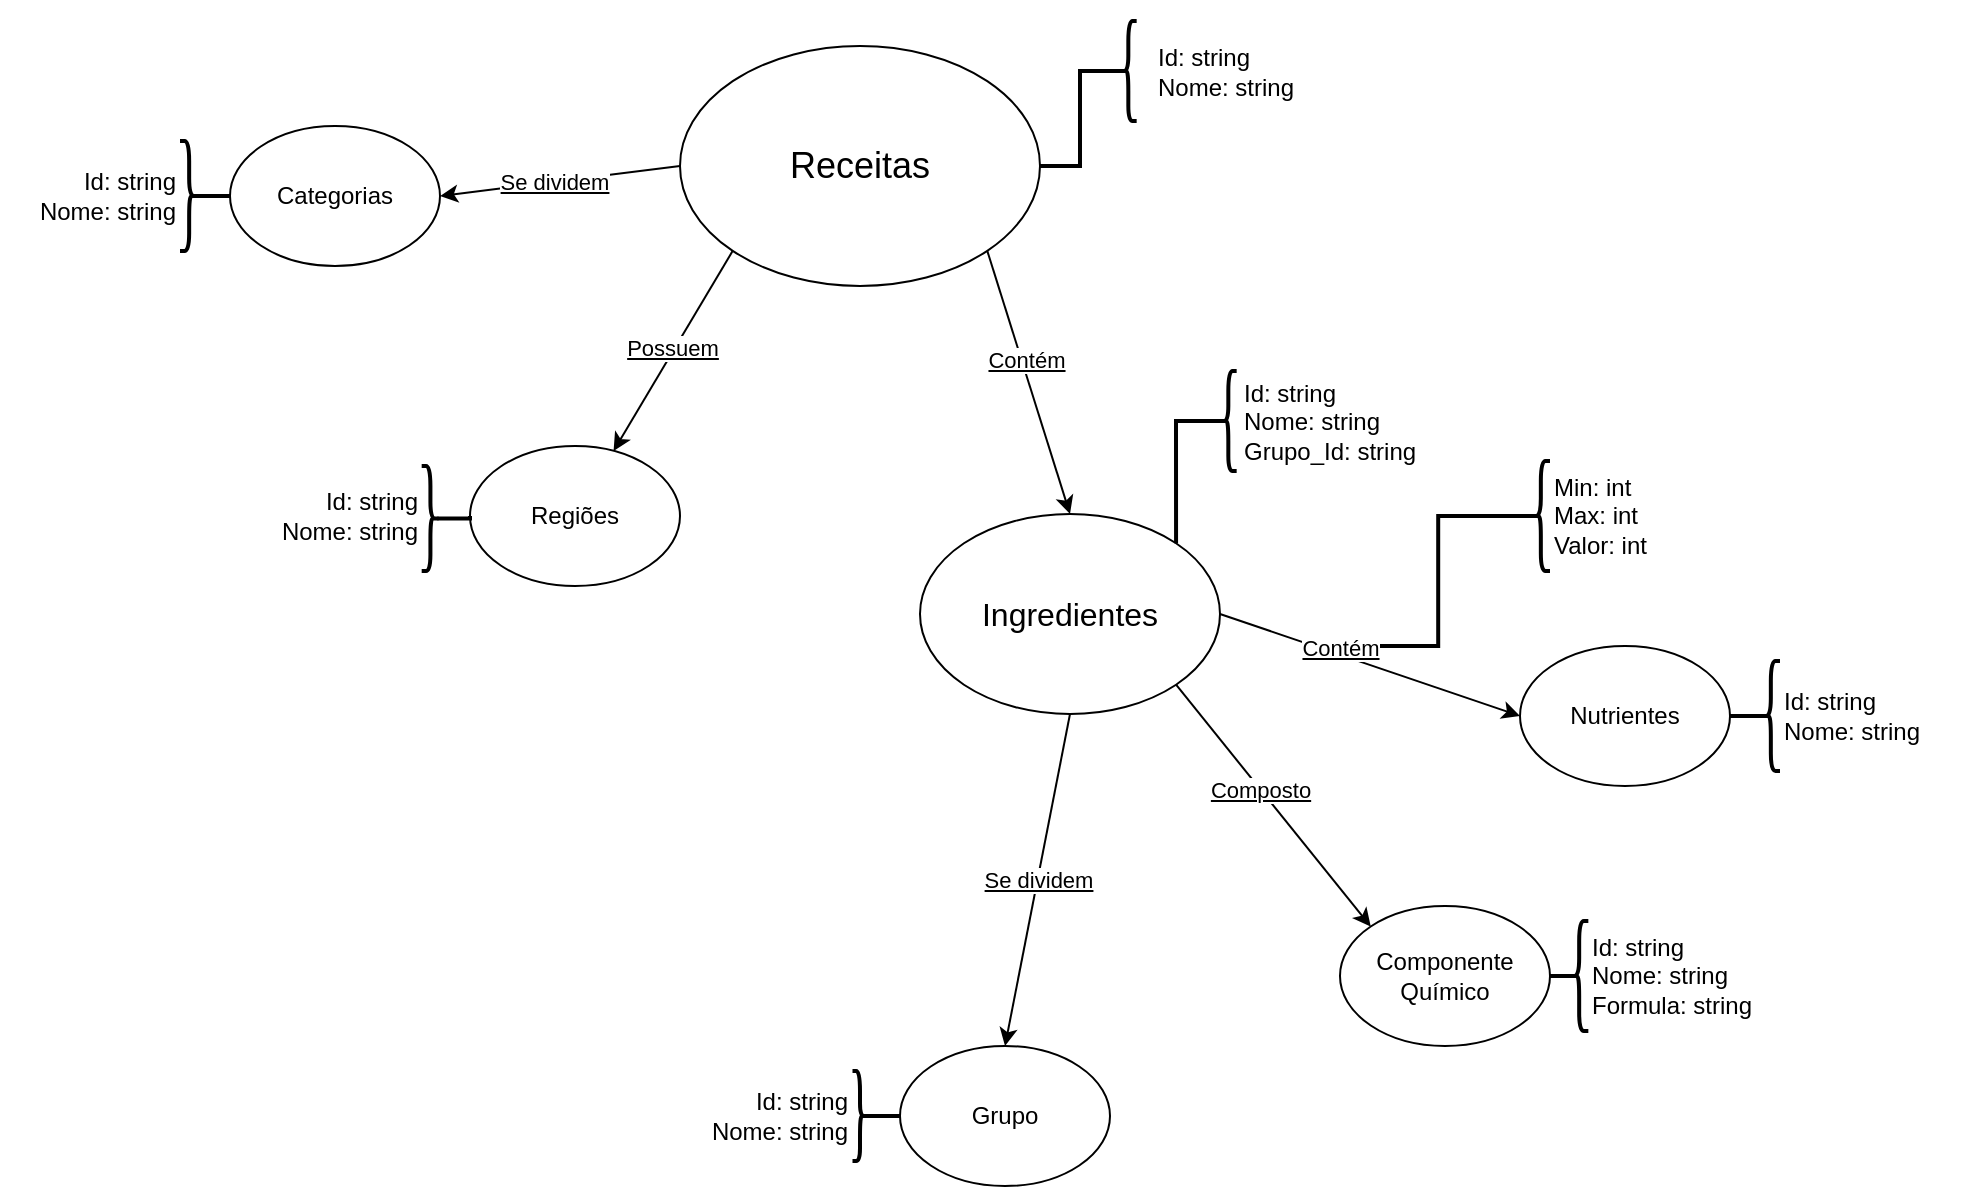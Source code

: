 <mxfile version="22.1.5" type="github">
  <diagram name="Página-1" id="Kyzij5bcBLk1cjqX6Q2O">
    <mxGraphModel dx="1639" dy="901" grid="1" gridSize="10" guides="1" tooltips="1" connect="1" arrows="1" fold="1" page="1" pageScale="1" pageWidth="583" pageHeight="827" math="0" shadow="0">
      <root>
        <mxCell id="0" />
        <mxCell id="1" parent="0" />
        <mxCell id="10nZllxXcGLsS7aEzpjF-1" value="&lt;font style=&quot;font-size: 18px;&quot;&gt;Receitas&lt;/font&gt;" style="ellipse;whiteSpace=wrap;html=1;" parent="1" vertex="1">
          <mxGeometry x="430" y="130" width="180" height="120" as="geometry" />
        </mxCell>
        <mxCell id="10nZllxXcGLsS7aEzpjF-2" value="&lt;font style=&quot;font-size: 16px;&quot;&gt;Ingredientes&lt;/font&gt;" style="ellipse;whiteSpace=wrap;html=1;" parent="1" vertex="1">
          <mxGeometry x="550" y="364" width="150" height="100" as="geometry" />
        </mxCell>
        <mxCell id="10nZllxXcGLsS7aEzpjF-3" value="Regiões" style="ellipse;whiteSpace=wrap;html=1;" parent="1" vertex="1">
          <mxGeometry x="325" y="330" width="105" height="70" as="geometry" />
        </mxCell>
        <mxCell id="10nZllxXcGLsS7aEzpjF-4" value="Categorias" style="ellipse;whiteSpace=wrap;html=1;" parent="1" vertex="1">
          <mxGeometry x="205" y="170" width="105" height="70" as="geometry" />
        </mxCell>
        <mxCell id="10nZllxXcGLsS7aEzpjF-5" value="Componente&lt;br&gt;Químico" style="ellipse;whiteSpace=wrap;html=1;" parent="1" vertex="1">
          <mxGeometry x="760" y="560" width="105" height="70" as="geometry" />
        </mxCell>
        <mxCell id="10nZllxXcGLsS7aEzpjF-6" value="Nutrientes" style="ellipse;whiteSpace=wrap;html=1;" parent="1" vertex="1">
          <mxGeometry x="850" y="430" width="105" height="70" as="geometry" />
        </mxCell>
        <mxCell id="10nZllxXcGLsS7aEzpjF-7" value="Grupo" style="ellipse;whiteSpace=wrap;html=1;" parent="1" vertex="1">
          <mxGeometry x="540" y="630" width="105" height="70" as="geometry" />
        </mxCell>
        <mxCell id="10nZllxXcGLsS7aEzpjF-8" value="" style="endArrow=classic;html=1;rounded=0;exitX=0;exitY=0.5;exitDx=0;exitDy=0;entryX=1;entryY=0.5;entryDx=0;entryDy=0;" parent="1" source="10nZllxXcGLsS7aEzpjF-1" target="10nZllxXcGLsS7aEzpjF-4" edge="1">
          <mxGeometry width="50" height="50" relative="1" as="geometry">
            <mxPoint x="510" y="460" as="sourcePoint" />
            <mxPoint x="560" y="410" as="targetPoint" />
          </mxGeometry>
        </mxCell>
        <mxCell id="10nZllxXcGLsS7aEzpjF-16" value="&lt;u&gt;Se dividem&lt;/u&gt;" style="edgeLabel;html=1;align=center;verticalAlign=middle;resizable=0;points=[];" parent="10nZllxXcGLsS7aEzpjF-8" vertex="1" connectable="0">
          <mxGeometry x="0.056" relative="1" as="geometry">
            <mxPoint as="offset" />
          </mxGeometry>
        </mxCell>
        <mxCell id="10nZllxXcGLsS7aEzpjF-9" value="" style="endArrow=classic;html=1;rounded=0;exitX=0;exitY=1;exitDx=0;exitDy=0;" parent="1" source="10nZllxXcGLsS7aEzpjF-1" target="10nZllxXcGLsS7aEzpjF-3" edge="1">
          <mxGeometry width="50" height="50" relative="1" as="geometry">
            <mxPoint x="510" y="460" as="sourcePoint" />
            <mxPoint x="560" y="410" as="targetPoint" />
          </mxGeometry>
        </mxCell>
        <mxCell id="10nZllxXcGLsS7aEzpjF-15" value="&lt;u&gt;Possuem&lt;/u&gt;" style="edgeLabel;html=1;align=center;verticalAlign=middle;resizable=0;points=[];" parent="10nZllxXcGLsS7aEzpjF-9" vertex="1" connectable="0">
          <mxGeometry x="0.009" y="-1" relative="1" as="geometry">
            <mxPoint y="-1" as="offset" />
          </mxGeometry>
        </mxCell>
        <mxCell id="10nZllxXcGLsS7aEzpjF-10" value="" style="endArrow=classic;html=1;rounded=0;exitX=1;exitY=1;exitDx=0;exitDy=0;entryX=0.5;entryY=0;entryDx=0;entryDy=0;" parent="1" source="10nZllxXcGLsS7aEzpjF-1" target="10nZllxXcGLsS7aEzpjF-2" edge="1">
          <mxGeometry width="50" height="50" relative="1" as="geometry">
            <mxPoint x="510" y="460" as="sourcePoint" />
            <mxPoint x="560" y="410" as="targetPoint" />
          </mxGeometry>
        </mxCell>
        <mxCell id="10nZllxXcGLsS7aEzpjF-14" value="&lt;u&gt;Contém&lt;/u&gt;" style="edgeLabel;html=1;align=center;verticalAlign=middle;resizable=0;points=[];" parent="10nZllxXcGLsS7aEzpjF-10" vertex="1" connectable="0">
          <mxGeometry x="-0.16" y="2" relative="1" as="geometry">
            <mxPoint as="offset" />
          </mxGeometry>
        </mxCell>
        <mxCell id="10nZllxXcGLsS7aEzpjF-11" value="" style="endArrow=classic;html=1;rounded=0;exitX=0.5;exitY=1;exitDx=0;exitDy=0;entryX=0.5;entryY=0;entryDx=0;entryDy=0;" parent="1" source="10nZllxXcGLsS7aEzpjF-2" target="10nZllxXcGLsS7aEzpjF-7" edge="1">
          <mxGeometry width="50" height="50" relative="1" as="geometry">
            <mxPoint x="710" y="510" as="sourcePoint" />
            <mxPoint x="760" y="460" as="targetPoint" />
          </mxGeometry>
        </mxCell>
        <mxCell id="10nZllxXcGLsS7aEzpjF-21" value="&lt;u&gt;Se dividem&lt;/u&gt;" style="edgeLabel;html=1;align=center;verticalAlign=middle;resizable=0;points=[];" parent="10nZllxXcGLsS7aEzpjF-11" vertex="1" connectable="0">
          <mxGeometry x="-0.006" relative="1" as="geometry">
            <mxPoint as="offset" />
          </mxGeometry>
        </mxCell>
        <mxCell id="10nZllxXcGLsS7aEzpjF-12" value="" style="endArrow=classic;html=1;rounded=0;exitX=1;exitY=1;exitDx=0;exitDy=0;entryX=0;entryY=0;entryDx=0;entryDy=0;" parent="1" source="10nZllxXcGLsS7aEzpjF-2" target="10nZllxXcGLsS7aEzpjF-5" edge="1">
          <mxGeometry width="50" height="50" relative="1" as="geometry">
            <mxPoint x="710" y="510" as="sourcePoint" />
            <mxPoint x="760" y="460" as="targetPoint" />
          </mxGeometry>
        </mxCell>
        <mxCell id="10nZllxXcGLsS7aEzpjF-20" value="&lt;u&gt;Composto&lt;/u&gt;" style="edgeLabel;html=1;align=center;verticalAlign=middle;resizable=0;points=[];" parent="10nZllxXcGLsS7aEzpjF-12" vertex="1" connectable="0">
          <mxGeometry x="-0.137" y="-1" relative="1" as="geometry">
            <mxPoint as="offset" />
          </mxGeometry>
        </mxCell>
        <mxCell id="10nZllxXcGLsS7aEzpjF-13" value="" style="endArrow=classic;html=1;rounded=0;entryX=0;entryY=0.5;entryDx=0;entryDy=0;exitX=1;exitY=0.5;exitDx=0;exitDy=0;" parent="1" source="10nZllxXcGLsS7aEzpjF-2" target="10nZllxXcGLsS7aEzpjF-6" edge="1">
          <mxGeometry width="50" height="50" relative="1" as="geometry">
            <mxPoint x="740" y="414" as="sourcePoint" />
            <mxPoint x="790" y="364" as="targetPoint" />
          </mxGeometry>
        </mxCell>
        <mxCell id="10nZllxXcGLsS7aEzpjF-19" value="&lt;u&gt;Contém&lt;/u&gt;" style="edgeLabel;html=1;align=center;verticalAlign=middle;resizable=0;points=[];" parent="10nZllxXcGLsS7aEzpjF-13" vertex="1" connectable="0">
          <mxGeometry x="-0.216" y="3" relative="1" as="geometry">
            <mxPoint as="offset" />
          </mxGeometry>
        </mxCell>
        <mxCell id="10nZllxXcGLsS7aEzpjF-58" style="edgeStyle=orthogonalEdgeStyle;rounded=0;orthogonalLoop=1;jettySize=auto;html=1;exitX=0.1;exitY=0.5;exitDx=0;exitDy=0;exitPerimeter=0;entryX=1;entryY=0.5;entryDx=0;entryDy=0;endArrow=none;endFill=0;strokeWidth=2;" parent="1" source="10nZllxXcGLsS7aEzpjF-22" target="10nZllxXcGLsS7aEzpjF-1" edge="1">
          <mxGeometry relative="1" as="geometry" />
        </mxCell>
        <mxCell id="10nZllxXcGLsS7aEzpjF-22" value="" style="shape=curlyBracket;whiteSpace=wrap;html=1;rounded=1;labelPosition=left;verticalLabelPosition=middle;align=right;verticalAlign=middle;strokeWidth=2;" parent="1" vertex="1">
          <mxGeometry x="650" y="117.5" width="8.33" height="50" as="geometry" />
        </mxCell>
        <mxCell id="10nZllxXcGLsS7aEzpjF-36" style="edgeStyle=orthogonalEdgeStyle;rounded=0;orthogonalLoop=1;jettySize=auto;html=1;exitX=0.1;exitY=0.5;exitDx=0;exitDy=0;exitPerimeter=0;entryX=0;entryY=0.5;entryDx=0;entryDy=0;endArrow=none;endFill=0;strokeWidth=2;" parent="1" source="10nZllxXcGLsS7aEzpjF-23" target="10nZllxXcGLsS7aEzpjF-4" edge="1">
          <mxGeometry relative="1" as="geometry" />
        </mxCell>
        <mxCell id="10nZllxXcGLsS7aEzpjF-23" value="" style="shape=curlyBracket;whiteSpace=wrap;html=1;rounded=1;flipH=1;labelPosition=right;verticalLabelPosition=middle;align=left;verticalAlign=middle;strokeWidth=2;" parent="1" vertex="1">
          <mxGeometry x="180" y="177.5" width="9.16" height="55" as="geometry" />
        </mxCell>
        <mxCell id="10nZllxXcGLsS7aEzpjF-35" style="edgeStyle=orthogonalEdgeStyle;rounded=0;orthogonalLoop=1;jettySize=auto;html=1;exitX=0.1;exitY=0.5;exitDx=0;exitDy=0;exitPerimeter=0;entryX=0;entryY=0.5;entryDx=0;entryDy=0;endArrow=none;endFill=0;strokeWidth=2;" parent="1" source="10nZllxXcGLsS7aEzpjF-24" target="10nZllxXcGLsS7aEzpjF-3" edge="1">
          <mxGeometry relative="1" as="geometry" />
        </mxCell>
        <mxCell id="10nZllxXcGLsS7aEzpjF-24" value="" style="shape=curlyBracket;whiteSpace=wrap;html=1;rounded=1;flipH=1;labelPosition=right;verticalLabelPosition=middle;align=left;verticalAlign=middle;strokeWidth=2;" parent="1" vertex="1">
          <mxGeometry x="300.84" y="340" width="8.74" height="52.5" as="geometry" />
        </mxCell>
        <mxCell id="10nZllxXcGLsS7aEzpjF-39" style="edgeStyle=orthogonalEdgeStyle;rounded=0;orthogonalLoop=1;jettySize=auto;html=1;exitX=0.1;exitY=0.5;exitDx=0;exitDy=0;exitPerimeter=0;entryX=1;entryY=0.5;entryDx=0;entryDy=0;endArrow=none;endFill=0;strokeWidth=2;" parent="1" source="10nZllxXcGLsS7aEzpjF-26" target="10nZllxXcGLsS7aEzpjF-5" edge="1">
          <mxGeometry relative="1" as="geometry" />
        </mxCell>
        <mxCell id="10nZllxXcGLsS7aEzpjF-26" value="" style="shape=curlyBracket;whiteSpace=wrap;html=1;rounded=1;labelPosition=left;verticalLabelPosition=middle;align=right;verticalAlign=middle;strokeWidth=2;" parent="1" vertex="1">
          <mxGeometry x="875" y="567.5" width="9.17" height="55" as="geometry" />
        </mxCell>
        <mxCell id="10nZllxXcGLsS7aEzpjF-40" style="edgeStyle=orthogonalEdgeStyle;rounded=0;orthogonalLoop=1;jettySize=auto;html=1;exitX=0.1;exitY=0.5;exitDx=0;exitDy=0;exitPerimeter=0;entryX=1;entryY=0.5;entryDx=0;entryDy=0;endArrow=none;endFill=0;strokeWidth=2;" parent="1" source="10nZllxXcGLsS7aEzpjF-27" target="10nZllxXcGLsS7aEzpjF-6" edge="1">
          <mxGeometry relative="1" as="geometry" />
        </mxCell>
        <mxCell id="10nZllxXcGLsS7aEzpjF-27" value="" style="shape=curlyBracket;whiteSpace=wrap;html=1;rounded=1;labelPosition=left;verticalLabelPosition=middle;align=right;verticalAlign=middle;strokeWidth=2;" parent="1" vertex="1">
          <mxGeometry x="970.84" y="437.5" width="9.16" height="55" as="geometry" />
        </mxCell>
        <mxCell id="10nZllxXcGLsS7aEzpjF-38" style="edgeStyle=orthogonalEdgeStyle;rounded=0;orthogonalLoop=1;jettySize=auto;html=1;exitX=0.1;exitY=0.5;exitDx=0;exitDy=0;exitPerimeter=0;entryX=0;entryY=0.5;entryDx=0;entryDy=0;endArrow=none;endFill=0;strokeWidth=2;" parent="1" source="10nZllxXcGLsS7aEzpjF-30" target="10nZllxXcGLsS7aEzpjF-7" edge="1">
          <mxGeometry relative="1" as="geometry" />
        </mxCell>
        <mxCell id="10nZllxXcGLsS7aEzpjF-30" value="" style="shape=curlyBracket;whiteSpace=wrap;html=1;rounded=1;flipH=1;labelPosition=right;verticalLabelPosition=middle;align=left;verticalAlign=middle;strokeWidth=2;" parent="1" vertex="1">
          <mxGeometry x="516.25" y="642.5" width="7.5" height="45" as="geometry" />
        </mxCell>
        <mxCell id="10nZllxXcGLsS7aEzpjF-59" style="edgeStyle=orthogonalEdgeStyle;rounded=0;orthogonalLoop=1;jettySize=auto;html=1;exitX=0.1;exitY=0.5;exitDx=0;exitDy=0;exitPerimeter=0;entryX=1;entryY=0;entryDx=0;entryDy=0;strokeWidth=2;endArrow=none;endFill=0;" parent="1" source="10nZllxXcGLsS7aEzpjF-31" target="10nZllxXcGLsS7aEzpjF-2" edge="1">
          <mxGeometry relative="1" as="geometry" />
        </mxCell>
        <mxCell id="10nZllxXcGLsS7aEzpjF-31" value="" style="shape=curlyBracket;whiteSpace=wrap;html=1;rounded=1;labelPosition=left;verticalLabelPosition=middle;align=right;verticalAlign=middle;strokeWidth=2;" parent="1" vertex="1">
          <mxGeometry x="700" y="292.5" width="8.33" height="50" as="geometry" />
        </mxCell>
        <mxCell id="10nZllxXcGLsS7aEzpjF-44" value="&lt;div style=&quot;text-align: left;&quot;&gt;&lt;span style=&quot;background-color: initial;&quot;&gt;Id: string&lt;/span&gt;&lt;/div&gt;&lt;div style=&quot;text-align: left;&quot;&gt;&lt;span style=&quot;background-color: initial;&quot;&gt;Nome: string&lt;/span&gt;&lt;/div&gt;" style="text;html=1;strokeColor=none;fillColor=none;align=center;verticalAlign=middle;whiteSpace=wrap;rounded=0;" parent="1" vertex="1">
          <mxGeometry x="658.33" y="107.5" width="90" height="70" as="geometry" />
        </mxCell>
        <mxCell id="10nZllxXcGLsS7aEzpjF-48" value="&lt;div style=&quot;&quot;&gt;&lt;span style=&quot;background-color: initial;&quot;&gt;Id: string&lt;/span&gt;&lt;/div&gt;&lt;div style=&quot;&quot;&gt;&lt;span style=&quot;background-color: initial;&quot;&gt;Nome: string&amp;nbsp;&lt;/span&gt;&lt;/div&gt;&lt;div style=&quot;&quot;&gt;&lt;span style=&quot;background-color: initial;&quot;&gt;Grupo_Id: string&lt;/span&gt;&lt;/div&gt;" style="text;html=1;strokeColor=none;fillColor=none;align=left;verticalAlign=middle;whiteSpace=wrap;rounded=0;" parent="1" vertex="1">
          <mxGeometry x="710" y="270" width="120" height="95" as="geometry" />
        </mxCell>
        <mxCell id="10nZllxXcGLsS7aEzpjF-51" value="&lt;div style=&quot;&quot;&gt;&lt;span style=&quot;background-color: initial;&quot;&gt;Id: string&lt;/span&gt;&lt;/div&gt;&lt;div style=&quot;&quot;&gt;&lt;span style=&quot;background-color: initial;&quot;&gt;Nome: string&lt;/span&gt;&lt;/div&gt;&lt;div style=&quot;&quot;&gt;Formula: string&lt;/div&gt;" style="text;html=1;strokeColor=none;fillColor=none;align=left;verticalAlign=middle;whiteSpace=wrap;rounded=0;" parent="1" vertex="1">
          <mxGeometry x="884.17" y="560" width="90" height="70" as="geometry" />
        </mxCell>
        <mxCell id="10nZllxXcGLsS7aEzpjF-54" value="&lt;div style=&quot;&quot;&gt;&lt;span style=&quot;background-color: initial;&quot;&gt;Id: string&lt;/span&gt;&lt;/div&gt;&lt;div style=&quot;&quot;&gt;&lt;span style=&quot;background-color: initial;&quot;&gt;Nome: string&lt;/span&gt;&lt;/div&gt;" style="text;html=1;strokeColor=none;fillColor=none;align=right;verticalAlign=middle;whiteSpace=wrap;rounded=0;" parent="1" vertex="1">
          <mxGeometry x="90" y="170" width="90" height="70" as="geometry" />
        </mxCell>
        <mxCell id="10nZllxXcGLsS7aEzpjF-55" value="&lt;div style=&quot;&quot;&gt;&lt;span style=&quot;background-color: initial;&quot;&gt;Id: string&lt;/span&gt;&lt;/div&gt;&lt;div style=&quot;&quot;&gt;&lt;span style=&quot;background-color: initial;&quot;&gt;Nome: string&lt;/span&gt;&lt;/div&gt;" style="text;html=1;strokeColor=none;fillColor=none;align=right;verticalAlign=middle;whiteSpace=wrap;rounded=0;" parent="1" vertex="1">
          <mxGeometry x="210.84" y="330" width="90" height="70" as="geometry" />
        </mxCell>
        <mxCell id="10nZllxXcGLsS7aEzpjF-56" value="&lt;div style=&quot;&quot;&gt;&lt;span style=&quot;background-color: initial;&quot;&gt;Id: string&lt;/span&gt;&lt;/div&gt;&lt;div style=&quot;&quot;&gt;&lt;span style=&quot;background-color: initial;&quot;&gt;Nome: string&lt;/span&gt;&lt;/div&gt;" style="text;html=1;strokeColor=none;fillColor=none;align=right;verticalAlign=middle;whiteSpace=wrap;rounded=0;" parent="1" vertex="1">
          <mxGeometry x="426.25" y="630" width="90" height="70" as="geometry" />
        </mxCell>
        <mxCell id="10nZllxXcGLsS7aEzpjF-57" value="&lt;div style=&quot;&quot;&gt;&lt;span style=&quot;background-color: initial;&quot;&gt;Id: string&lt;/span&gt;&lt;/div&gt;&lt;div style=&quot;&quot;&gt;&lt;span style=&quot;background-color: initial;&quot;&gt;Nome: string&lt;/span&gt;&lt;/div&gt;" style="text;html=1;strokeColor=none;fillColor=none;align=left;verticalAlign=middle;whiteSpace=wrap;rounded=0;" parent="1" vertex="1">
          <mxGeometry x="980" y="430" width="90" height="70" as="geometry" />
        </mxCell>
        <mxCell id="YBJoqf0qLerbz--IRhLE-6" style="edgeStyle=orthogonalEdgeStyle;rounded=0;orthogonalLoop=1;jettySize=auto;html=1;exitX=0.1;exitY=0.5;exitDx=0;exitDy=0;exitPerimeter=0;strokeWidth=2;endArrow=none;endFill=0;" edge="1" parent="1">
          <mxGeometry relative="1" as="geometry">
            <mxPoint x="780" y="430" as="targetPoint" />
            <mxPoint x="859.996" y="365" as="sourcePoint" />
            <Array as="points">
              <mxPoint x="809.08" y="365" />
              <mxPoint x="809.08" y="430" />
            </Array>
          </mxGeometry>
        </mxCell>
        <mxCell id="YBJoqf0qLerbz--IRhLE-2" value="" style="shape=curlyBracket;whiteSpace=wrap;html=1;rounded=1;labelPosition=left;verticalLabelPosition=middle;align=right;verticalAlign=middle;strokeWidth=2;" vertex="1" parent="1">
          <mxGeometry x="855.84" y="337.5" width="9.16" height="55" as="geometry" />
        </mxCell>
        <mxCell id="YBJoqf0qLerbz--IRhLE-3" value="&lt;div style=&quot;&quot;&gt;Min: int&lt;/div&gt;&lt;div style=&quot;&quot;&gt;Max: int&amp;nbsp;&lt;/div&gt;&lt;div style=&quot;&quot;&gt;Valor: int&lt;/div&gt;" style="text;html=1;strokeColor=none;fillColor=none;align=left;verticalAlign=middle;whiteSpace=wrap;rounded=0;" vertex="1" parent="1">
          <mxGeometry x="865" y="330" width="90" height="70" as="geometry" />
        </mxCell>
      </root>
    </mxGraphModel>
  </diagram>
</mxfile>
